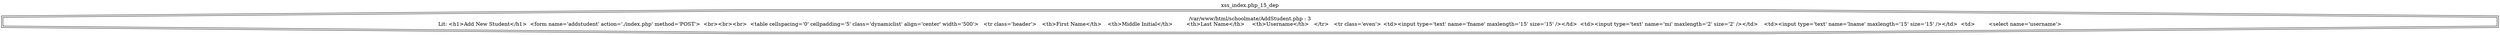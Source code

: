 digraph cfg {
  label="xss_index.php_15_dep";
  labelloc=t;
  n1 [shape=doubleoctagon, label="/var/www/html/schoolmate/AddStudent.php : 3\nLit: <h1>Add New Student</h1>  <form name='addstudent' action='./index.php' method='POST'>  <br><br><br>  <table cellspacing='0' cellpadding='5' class='dynamiclist' align='center' width='500'>   <tr class='header'>	<th>First Name</th>	<th>Middle Initial</th>	<th>Last Name</th>	<th>Username</th>   </tr>   <tr class='even'>	<td><input type='text' name='fname' maxlength='15' size='15' /></td>	<td><input type='text' name='mi' maxlength='2' size='2' /></td>	<td><input type='text' name='lname' maxlength='15' size='15' /></td>	<td>	 <select name='username'>\n"];
}
